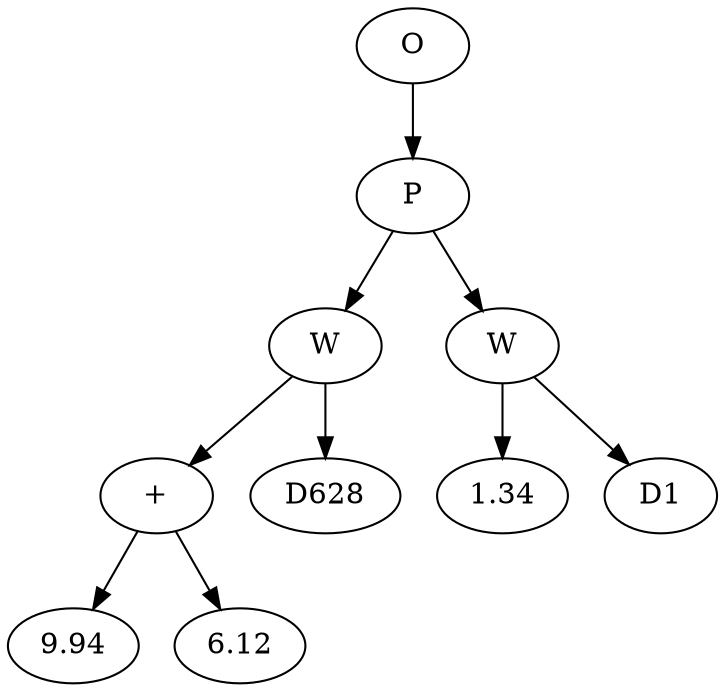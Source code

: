 // Tree
digraph {
	3169096 [label=O]
	3169097 [label=P]
	3169096 -> 3169097
	3169098 [label=W]
	3169097 -> 3169098
	3169099 [label="+"]
	3169098 -> 3169099
	3169100 [label=9.94]
	3169099 -> 3169100
	3169101 [label=6.12]
	3169099 -> 3169101
	3169102 [label=D628]
	3169098 -> 3169102
	3169103 [label=W]
	3169097 -> 3169103
	3169104 [label=1.34]
	3169103 -> 3169104
	3169105 [label=D1]
	3169103 -> 3169105
}
